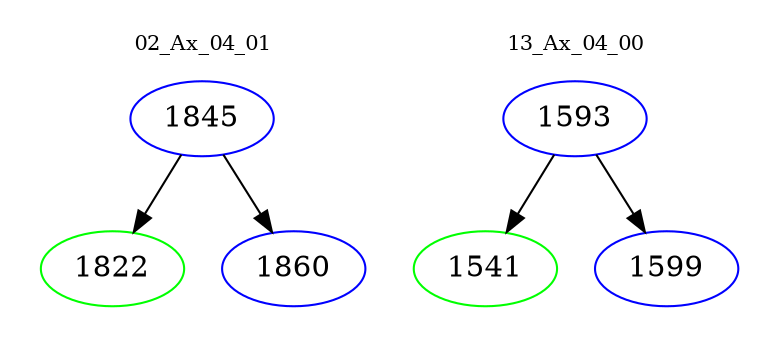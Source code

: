 digraph{
subgraph cluster_0 {
color = white
label = "02_Ax_04_01";
fontsize=10;
T0_1845 [label="1845", color="blue"]
T0_1845 -> T0_1822 [color="black"]
T0_1822 [label="1822", color="green"]
T0_1845 -> T0_1860 [color="black"]
T0_1860 [label="1860", color="blue"]
}
subgraph cluster_1 {
color = white
label = "13_Ax_04_00";
fontsize=10;
T1_1593 [label="1593", color="blue"]
T1_1593 -> T1_1541 [color="black"]
T1_1541 [label="1541", color="green"]
T1_1593 -> T1_1599 [color="black"]
T1_1599 [label="1599", color="blue"]
}
}
